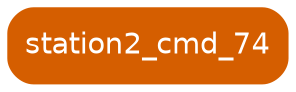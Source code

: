 digraph Tree {
	graph [bb="0,0,134,36"];
	node [color=gray,
		fillcolor=white,
		fontname=helvetica,
		label="\N",
		shape=box,
		style="filled, rounded"
	];
	edge [fontname=helvetica];
	0	[color="#d55e00",
		fillcolor="#d55e00",
		fontcolor=white,
		height=0.5,
		label=station2_cmd_74,
		pos="67,18",
		width=1.8611];
}
